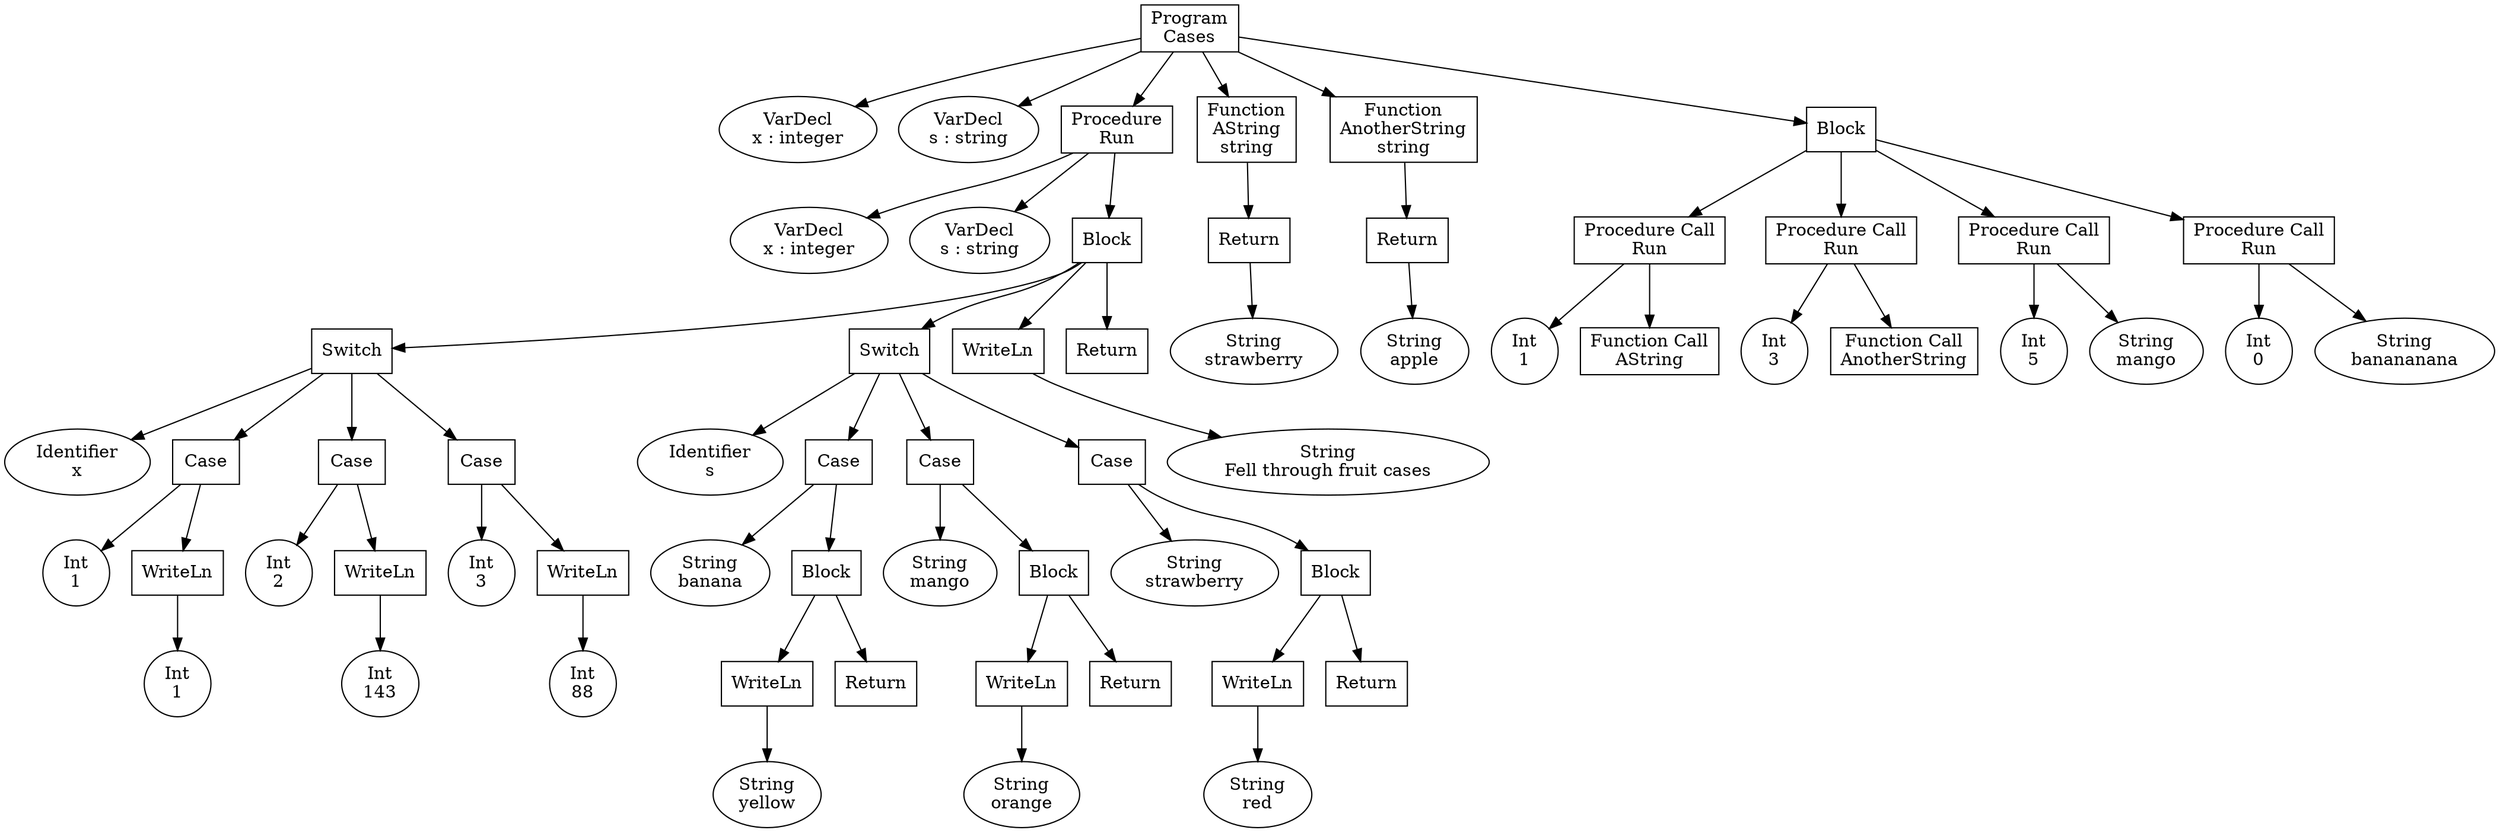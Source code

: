digraph Expr {
  node0 [shape="rect" label="Program
Cases"]
  node1 [label="VarDecl
x : integer"]
  node0 -> node1;
  node2 [label="VarDecl
s : string"]
  node0 -> node2;
  node3 [shape="rect" label="Procedure
Run"]
  node0 -> node3;
  node4 [label="VarDecl
x : integer"]
  node3 -> node4;
  node5 [label="VarDecl
s : string"]
  node3 -> node5;
  node6 [shape="rect" label="Block"]
  node3 -> node6;
  node7 [shape="rect" label="Switch"]
  node6 -> node7;
  node8 [label="Identifier
x"]
  node7 -> node8;
  node9 [shape="rect" label="Case"]
  node7 -> node9;
  node10 [label="Int
1"]
  node9 -> node10;
  node11 [shape="rect" label="WriteLn"]
  node9 -> node11;
  node12 [label="Int
1"]
  node11 -> node12;
  node13 [shape="rect" label="Case"]
  node7 -> node13;
  node14 [label="Int
2"]
  node13 -> node14;
  node15 [shape="rect" label="WriteLn"]
  node13 -> node15;
  node16 [label="Int
143"]
  node15 -> node16;
  node17 [shape="rect" label="Case"]
  node7 -> node17;
  node18 [label="Int
3"]
  node17 -> node18;
  node19 [shape="rect" label="WriteLn"]
  node17 -> node19;
  node20 [label="Int
88"]
  node19 -> node20;
  node21 [shape="rect" label="Switch"]
  node6 -> node21;
  node22 [label="Identifier
s"]
  node21 -> node22;
  node23 [shape="rect" label="Case"]
  node21 -> node23;
  node24 [label="String
banana"]
  node23 -> node24;
  node25 [shape="rect" label="Block"]
  node23 -> node25;
  node26 [shape="rect" label="WriteLn"]
  node25 -> node26;
  node27 [label="String
yellow"]
  node26 -> node27;
  node28 [shape="rect" label="Return"]
  node25 -> node28;
  node29 [shape="rect" label="Case"]
  node21 -> node29;
  node30 [label="String
mango"]
  node29 -> node30;
  node31 [shape="rect" label="Block"]
  node29 -> node31;
  node32 [shape="rect" label="WriteLn"]
  node31 -> node32;
  node33 [label="String
orange"]
  node32 -> node33;
  node34 [shape="rect" label="Return"]
  node31 -> node34;
  node35 [shape="rect" label="Case"]
  node21 -> node35;
  node36 [label="String
strawberry"]
  node35 -> node36;
  node37 [shape="rect" label="Block"]
  node35 -> node37;
  node38 [shape="rect" label="WriteLn"]
  node37 -> node38;
  node39 [label="String
red"]
  node38 -> node39;
  node40 [shape="rect" label="Return"]
  node37 -> node40;
  node41 [shape="rect" label="WriteLn"]
  node6 -> node41;
  node42 [label="String
Fell through fruit cases"]
  node41 -> node42;
  node43 [shape="rect" label="Return"]
  node6 -> node43;
  node44 [shape="rect" label="Function
AString
string"]
  node0 -> node44;
  node45 [shape="rect" label="Return"]
  node44 -> node45;
  node46 [label="String
strawberry"]
  node45 -> node46;
  node47 [shape="rect" label="Function
AnotherString
string"]
  node0 -> node47;
  node48 [shape="rect" label="Return"]
  node47 -> node48;
  node49 [label="String
apple"]
  node48 -> node49;
  node50 [shape="rect" label="Block"]
  node0 -> node50;
  node51 [shape="rect" label="Procedure Call
Run"]
  node50 -> node51;
  node52 [label="Int
1"]
  node51 -> node52;
  node53 [shape="rect" label="Function Call
AString"]
  node51 -> node53;
  node54 [shape="rect" label="Procedure Call
Run"]
  node50 -> node54;
  node55 [label="Int
3"]
  node54 -> node55;
  node56 [shape="rect" label="Function Call
AnotherString"]
  node54 -> node56;
  node57 [shape="rect" label="Procedure Call
Run"]
  node50 -> node57;
  node58 [label="Int
5"]
  node57 -> node58;
  node59 [label="String
mango"]
  node57 -> node59;
  node60 [shape="rect" label="Procedure Call
Run"]
  node50 -> node60;
  node61 [label="Int
0"]
  node60 -> node61;
  node62 [label="String
banananana"]
  node60 -> node62;
}
